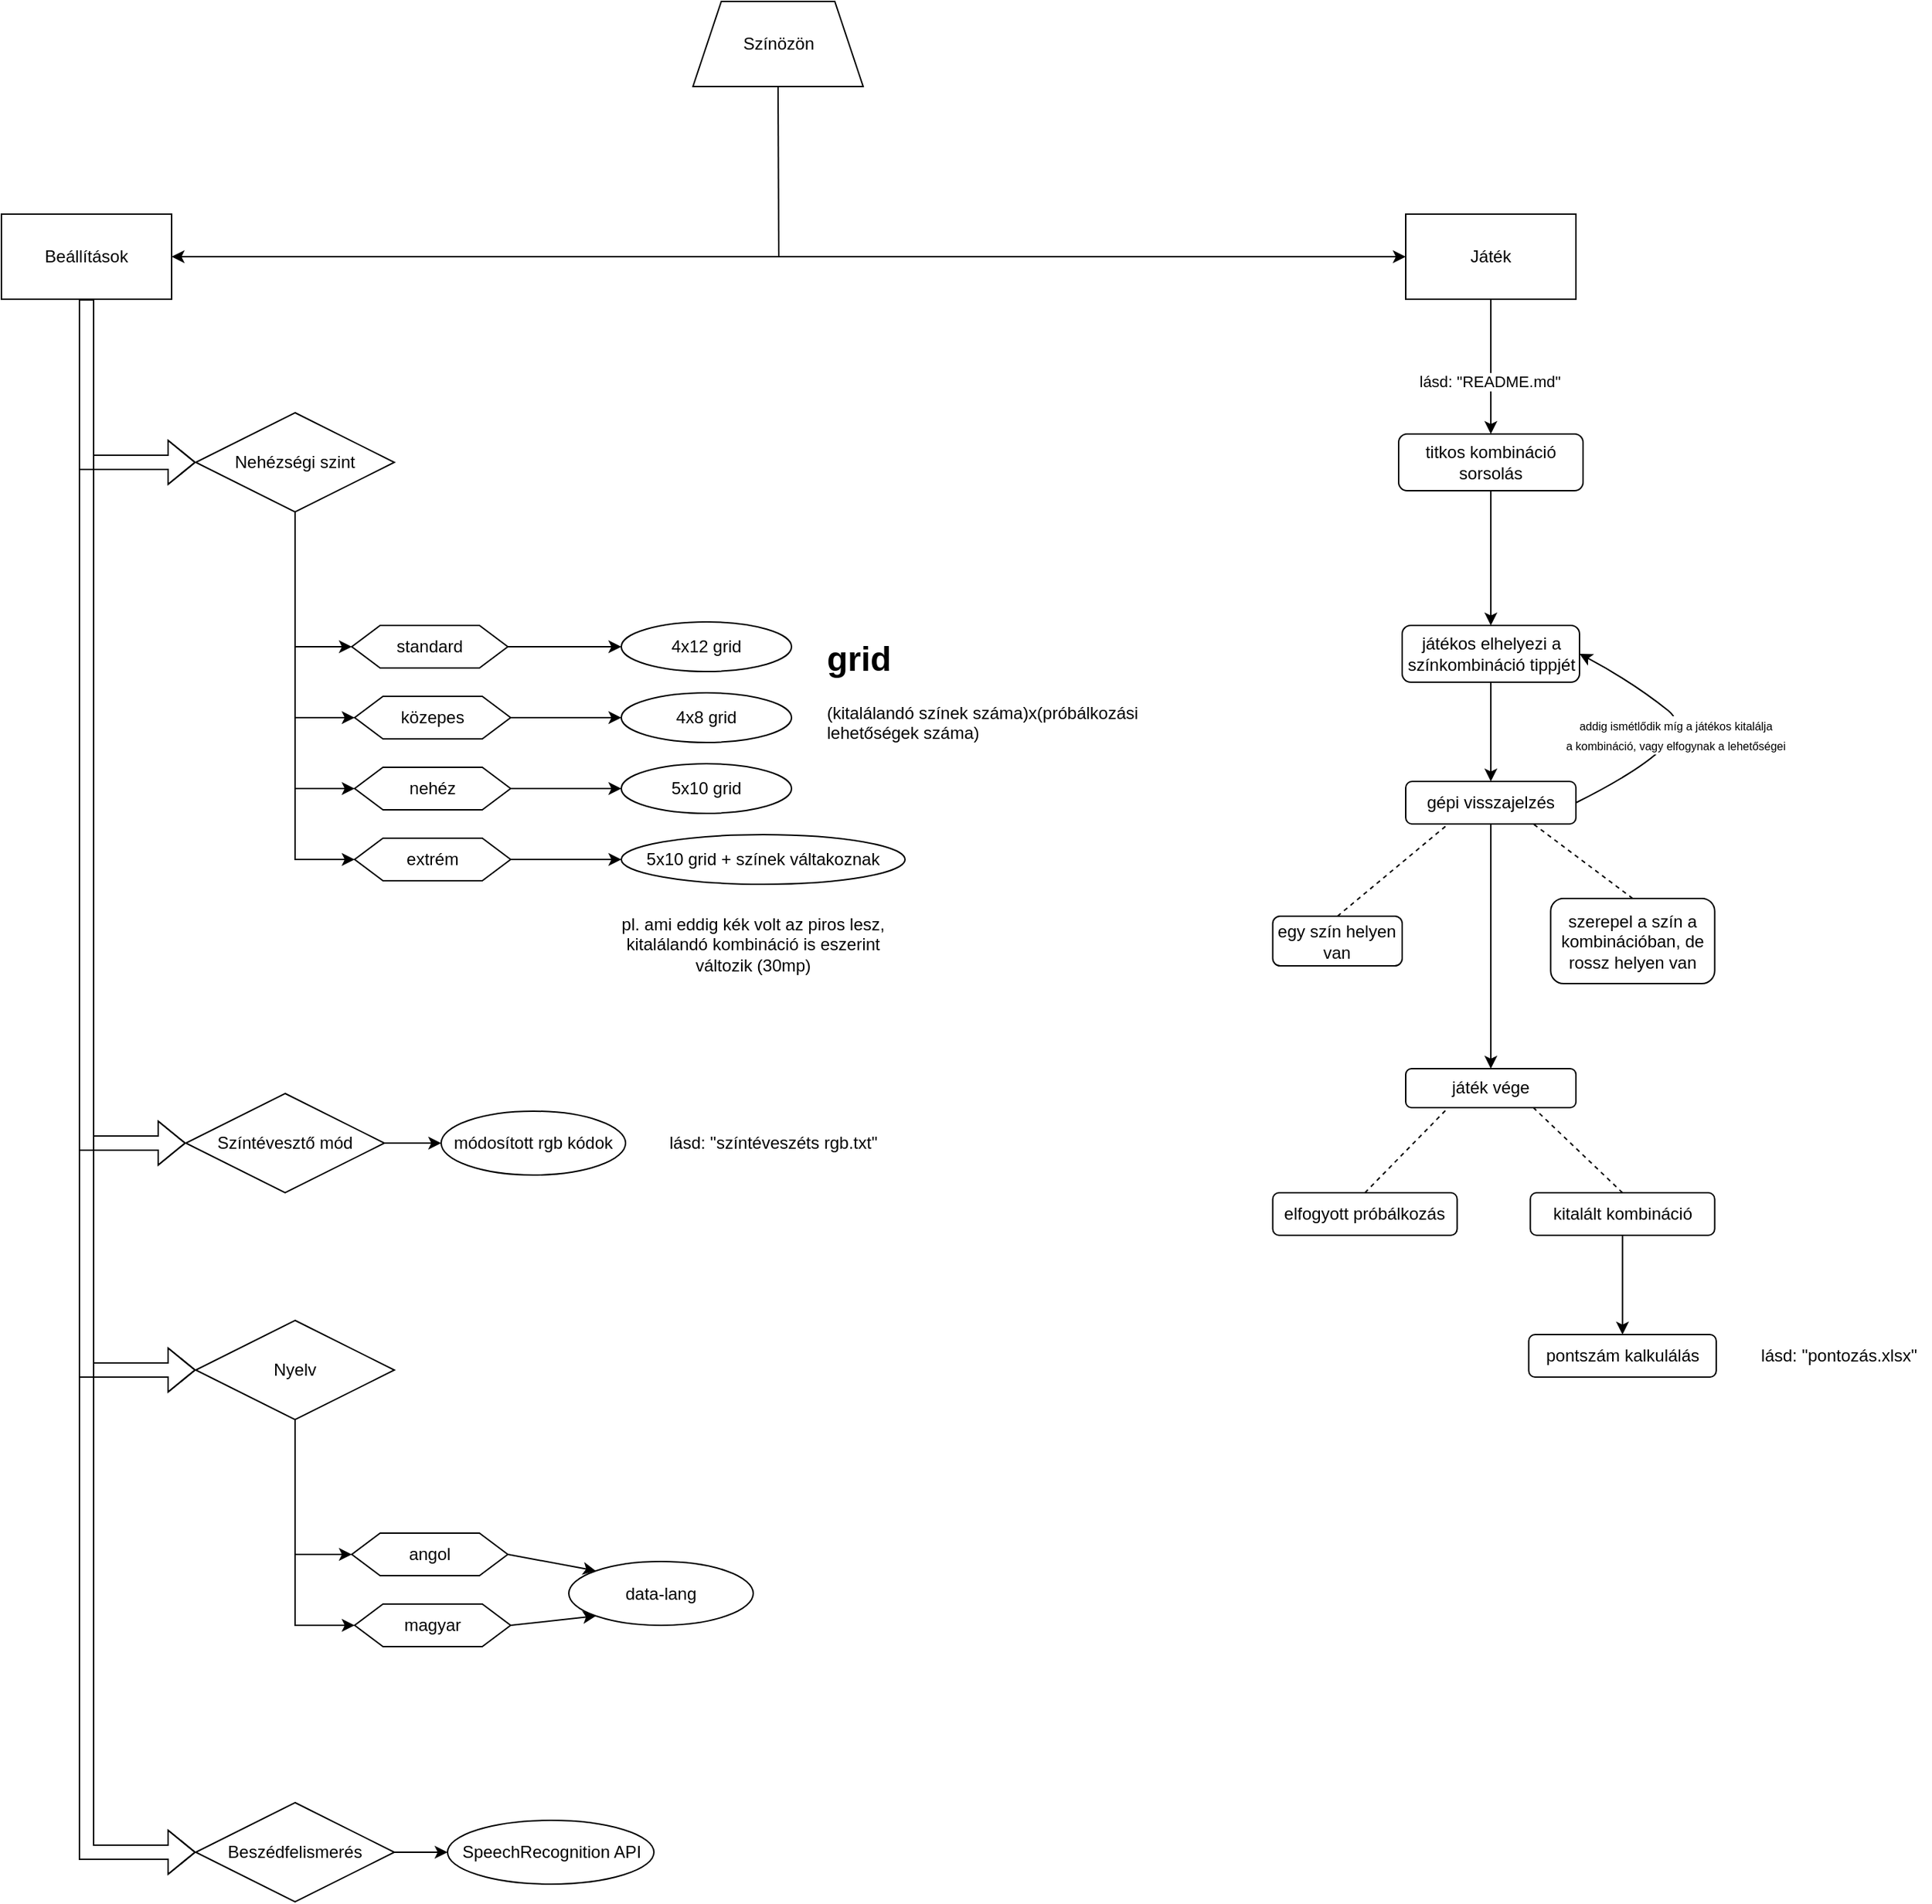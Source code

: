 <mxfile version="24.9.1">
  <diagram id="C5RBs43oDa-KdzZeNtuy" name="Page-1">
    <mxGraphModel dx="1222" dy="657" grid="1" gridSize="10" guides="1" tooltips="1" connect="1" arrows="1" fold="1" page="1" pageScale="1" pageWidth="827" pageHeight="1169" math="0" shadow="0">
      <root>
        <mxCell id="WIyWlLk6GJQsqaUBKTNV-0" />
        <mxCell id="WIyWlLk6GJQsqaUBKTNV-1" parent="WIyWlLk6GJQsqaUBKTNV-0" />
        <mxCell id="AWrgmrOuO5pUWe4rCcrW-7" value="Beállítások" style="rounded=0;whiteSpace=wrap;html=1;" parent="WIyWlLk6GJQsqaUBKTNV-1" vertex="1">
          <mxGeometry x="-750" y="230" width="120" height="60" as="geometry" />
        </mxCell>
        <mxCell id="AWrgmrOuO5pUWe4rCcrW-8" value="Játék" style="rounded=0;whiteSpace=wrap;html=1;" parent="WIyWlLk6GJQsqaUBKTNV-1" vertex="1">
          <mxGeometry x="240" y="230" width="120" height="60" as="geometry" />
        </mxCell>
        <mxCell id="AWrgmrOuO5pUWe4rCcrW-11" value="" style="endArrow=classic;startArrow=classic;html=1;rounded=0;entryX=0;entryY=0.5;entryDx=0;entryDy=0;exitX=1;exitY=0.5;exitDx=0;exitDy=0;" parent="WIyWlLk6GJQsqaUBKTNV-1" source="AWrgmrOuO5pUWe4rCcrW-7" target="AWrgmrOuO5pUWe4rCcrW-8" edge="1">
          <mxGeometry width="50" height="50" relative="1" as="geometry">
            <mxPoint x="-590" y="285" as="sourcePoint" />
            <mxPoint x="-540" y="235" as="targetPoint" />
            <Array as="points">
              <mxPoint x="-200" y="260" />
            </Array>
          </mxGeometry>
        </mxCell>
        <mxCell id="AWrgmrOuO5pUWe4rCcrW-12" value="Nehézségi szint" style="rhombus;whiteSpace=wrap;html=1;" parent="WIyWlLk6GJQsqaUBKTNV-1" vertex="1">
          <mxGeometry x="-613" y="370" width="140" height="70" as="geometry" />
        </mxCell>
        <mxCell id="AWrgmrOuO5pUWe4rCcrW-15" value="Színtévesztő mód" style="rhombus;whiteSpace=wrap;html=1;" parent="WIyWlLk6GJQsqaUBKTNV-1" vertex="1">
          <mxGeometry x="-620" y="850" width="140" height="70" as="geometry" />
        </mxCell>
        <mxCell id="AWrgmrOuO5pUWe4rCcrW-17" value="" style="endArrow=classic;html=1;rounded=0;exitX=1;exitY=0.5;exitDx=0;exitDy=0;entryX=0;entryY=0.5;entryDx=0;entryDy=0;" parent="WIyWlLk6GJQsqaUBKTNV-1" source="AWrgmrOuO5pUWe4rCcrW-15" target="AWrgmrOuO5pUWe4rCcrW-19" edge="1">
          <mxGeometry width="50" height="50" relative="1" as="geometry">
            <mxPoint x="-440" y="890" as="sourcePoint" />
            <mxPoint x="-420" y="885" as="targetPoint" />
          </mxGeometry>
        </mxCell>
        <mxCell id="AWrgmrOuO5pUWe4rCcrW-18" value="Színözön" style="shape=trapezoid;perimeter=trapezoidPerimeter;whiteSpace=wrap;html=1;fixedSize=1;" parent="WIyWlLk6GJQsqaUBKTNV-1" vertex="1">
          <mxGeometry x="-262.5" y="80" width="120" height="60" as="geometry" />
        </mxCell>
        <mxCell id="AWrgmrOuO5pUWe4rCcrW-19" value="módosított rgb kódok" style="ellipse;whiteSpace=wrap;html=1;" parent="WIyWlLk6GJQsqaUBKTNV-1" vertex="1">
          <mxGeometry x="-440" y="862.5" width="130" height="45" as="geometry" />
        </mxCell>
        <mxCell id="AWrgmrOuO5pUWe4rCcrW-23" value="lásd: &quot;színtéveszéts rgb.txt&quot;" style="text;strokeColor=none;fillColor=none;align=left;verticalAlign=middle;spacingLeft=4;spacingRight=4;overflow=hidden;points=[[0,0.5],[1,0.5]];portConstraint=eastwest;rotatable=0;whiteSpace=wrap;html=1;" parent="WIyWlLk6GJQsqaUBKTNV-1" vertex="1">
          <mxGeometry x="-285" y="870" width="165" height="30" as="geometry" />
        </mxCell>
        <mxCell id="AWrgmrOuO5pUWe4rCcrW-24" value="data-lang" style="ellipse;whiteSpace=wrap;html=1;" parent="WIyWlLk6GJQsqaUBKTNV-1" vertex="1">
          <mxGeometry x="-350" y="1180" width="130" height="45" as="geometry" />
        </mxCell>
        <mxCell id="AWrgmrOuO5pUWe4rCcrW-28" value="standard" style="shape=hexagon;perimeter=hexagonPerimeter2;whiteSpace=wrap;html=1;fixedSize=1;" parent="WIyWlLk6GJQsqaUBKTNV-1" vertex="1">
          <mxGeometry x="-503" y="520" width="110" height="30" as="geometry" />
        </mxCell>
        <mxCell id="AWrgmrOuO5pUWe4rCcrW-29" value="közepes" style="shape=hexagon;perimeter=hexagonPerimeter2;whiteSpace=wrap;html=1;fixedSize=1;" parent="WIyWlLk6GJQsqaUBKTNV-1" vertex="1">
          <mxGeometry x="-501" y="570" width="110" height="30" as="geometry" />
        </mxCell>
        <mxCell id="AWrgmrOuO5pUWe4rCcrW-30" value="nehéz" style="shape=hexagon;perimeter=hexagonPerimeter2;whiteSpace=wrap;html=1;fixedSize=1;" parent="WIyWlLk6GJQsqaUBKTNV-1" vertex="1">
          <mxGeometry x="-501" y="620" width="110" height="30" as="geometry" />
        </mxCell>
        <mxCell id="AWrgmrOuO5pUWe4rCcrW-32" value="extrém" style="shape=hexagon;perimeter=hexagonPerimeter2;whiteSpace=wrap;html=1;fixedSize=1;" parent="WIyWlLk6GJQsqaUBKTNV-1" vertex="1">
          <mxGeometry x="-501" y="670" width="110" height="30" as="geometry" />
        </mxCell>
        <mxCell id="AWrgmrOuO5pUWe4rCcrW-33" value="" style="endArrow=classic;html=1;rounded=0;entryX=0;entryY=0.5;entryDx=0;entryDy=0;" parent="WIyWlLk6GJQsqaUBKTNV-1" target="AWrgmrOuO5pUWe4rCcrW-28" edge="1">
          <mxGeometry width="50" height="50" relative="1" as="geometry">
            <mxPoint x="-543" y="440" as="sourcePoint" />
            <mxPoint x="-488" y="490" as="targetPoint" />
            <Array as="points">
              <mxPoint x="-543" y="535" />
            </Array>
          </mxGeometry>
        </mxCell>
        <mxCell id="AWrgmrOuO5pUWe4rCcrW-35" value="" style="endArrow=classic;html=1;rounded=0;entryX=0;entryY=0.5;entryDx=0;entryDy=0;" parent="WIyWlLk6GJQsqaUBKTNV-1" target="AWrgmrOuO5pUWe4rCcrW-29" edge="1">
          <mxGeometry width="50" height="50" relative="1" as="geometry">
            <mxPoint x="-543" y="440" as="sourcePoint" />
            <mxPoint x="-421" y="510" as="targetPoint" />
            <Array as="points">
              <mxPoint x="-543" y="585" />
            </Array>
          </mxGeometry>
        </mxCell>
        <mxCell id="AWrgmrOuO5pUWe4rCcrW-36" value="" style="endArrow=classic;html=1;rounded=0;exitX=0.5;exitY=1;exitDx=0;exitDy=0;entryX=0;entryY=0.5;entryDx=0;entryDy=0;" parent="WIyWlLk6GJQsqaUBKTNV-1" source="AWrgmrOuO5pUWe4rCcrW-12" target="AWrgmrOuO5pUWe4rCcrW-30" edge="1">
          <mxGeometry width="50" height="50" relative="1" as="geometry">
            <mxPoint x="-473" y="445" as="sourcePoint" />
            <mxPoint x="-435.5" y="530" as="targetPoint" />
            <Array as="points">
              <mxPoint x="-543" y="635" />
            </Array>
          </mxGeometry>
        </mxCell>
        <mxCell id="AWrgmrOuO5pUWe4rCcrW-37" value="" style="endArrow=classic;html=1;rounded=0;exitX=0.5;exitY=1;exitDx=0;exitDy=0;entryX=0;entryY=0.5;entryDx=0;entryDy=0;" parent="WIyWlLk6GJQsqaUBKTNV-1" source="AWrgmrOuO5pUWe4rCcrW-12" target="AWrgmrOuO5pUWe4rCcrW-32" edge="1">
          <mxGeometry width="50" height="50" relative="1" as="geometry">
            <mxPoint x="-473" y="445" as="sourcePoint" />
            <mxPoint x="-461" y="590" as="targetPoint" />
            <Array as="points">
              <mxPoint x="-543" y="685" />
            </Array>
          </mxGeometry>
        </mxCell>
        <mxCell id="AWrgmrOuO5pUWe4rCcrW-38" value="" style="endArrow=classic;html=1;rounded=0;exitX=1;exitY=0.5;exitDx=0;exitDy=0;entryX=0;entryY=0.5;entryDx=0;entryDy=0;" parent="WIyWlLk6GJQsqaUBKTNV-1" source="AWrgmrOuO5pUWe4rCcrW-28" target="AWrgmrOuO5pUWe4rCcrW-39" edge="1">
          <mxGeometry width="50" height="50" relative="1" as="geometry">
            <mxPoint x="-283" y="460" as="sourcePoint" />
            <mxPoint x="-243" y="445" as="targetPoint" />
          </mxGeometry>
        </mxCell>
        <mxCell id="AWrgmrOuO5pUWe4rCcrW-39" value="4x12 grid" style="ellipse;whiteSpace=wrap;html=1;" parent="WIyWlLk6GJQsqaUBKTNV-1" vertex="1">
          <mxGeometry x="-313" y="517.5" width="120" height="35" as="geometry" />
        </mxCell>
        <mxCell id="AWrgmrOuO5pUWe4rCcrW-40" value="" style="endArrow=classic;html=1;rounded=0;exitX=1;exitY=0.5;exitDx=0;exitDy=0;entryX=0;entryY=0.5;entryDx=0;entryDy=0;" parent="WIyWlLk6GJQsqaUBKTNV-1" source="AWrgmrOuO5pUWe4rCcrW-29" target="AWrgmrOuO5pUWe4rCcrW-41" edge="1">
          <mxGeometry width="50" height="50" relative="1" as="geometry">
            <mxPoint x="-393" y="575" as="sourcePoint" />
            <mxPoint x="-243" y="497.5" as="targetPoint" />
          </mxGeometry>
        </mxCell>
        <mxCell id="AWrgmrOuO5pUWe4rCcrW-41" value="4x8 grid" style="ellipse;whiteSpace=wrap;html=1;" parent="WIyWlLk6GJQsqaUBKTNV-1" vertex="1">
          <mxGeometry x="-313" y="567.5" width="120" height="35" as="geometry" />
        </mxCell>
        <mxCell id="AWrgmrOuO5pUWe4rCcrW-42" value="" style="endArrow=classic;html=1;rounded=0;exitX=1;exitY=0.5;exitDx=0;exitDy=0;entryX=0;entryY=0.5;entryDx=0;entryDy=0;" parent="WIyWlLk6GJQsqaUBKTNV-1" source="AWrgmrOuO5pUWe4rCcrW-30" target="AWrgmrOuO5pUWe4rCcrW-43" edge="1">
          <mxGeometry width="50" height="50" relative="1" as="geometry">
            <mxPoint x="-323" y="675" as="sourcePoint" />
            <mxPoint x="-313" y="635" as="targetPoint" />
          </mxGeometry>
        </mxCell>
        <mxCell id="AWrgmrOuO5pUWe4rCcrW-43" value="5x10 grid" style="ellipse;whiteSpace=wrap;html=1;" parent="WIyWlLk6GJQsqaUBKTNV-1" vertex="1">
          <mxGeometry x="-313" y="617.5" width="120" height="35" as="geometry" />
        </mxCell>
        <mxCell id="AWrgmrOuO5pUWe4rCcrW-44" value="5x10 grid + színek váltakoznak" style="ellipse;whiteSpace=wrap;html=1;" parent="WIyWlLk6GJQsqaUBKTNV-1" vertex="1">
          <mxGeometry x="-313" y="667.5" width="200" height="35" as="geometry" />
        </mxCell>
        <mxCell id="AWrgmrOuO5pUWe4rCcrW-45" value="" style="endArrow=classic;html=1;rounded=0;exitX=1;exitY=0.5;exitDx=0;exitDy=0;entryX=0;entryY=0.5;entryDx=0;entryDy=0;" parent="WIyWlLk6GJQsqaUBKTNV-1" source="AWrgmrOuO5pUWe4rCcrW-32" target="AWrgmrOuO5pUWe4rCcrW-44" edge="1">
          <mxGeometry width="50" height="50" relative="1" as="geometry">
            <mxPoint x="-293" y="680" as="sourcePoint" />
            <mxPoint x="-243" y="630" as="targetPoint" />
          </mxGeometry>
        </mxCell>
        <mxCell id="AWrgmrOuO5pUWe4rCcrW-47" value="&lt;div&gt;&lt;span style=&quot;background-color: initial;&quot;&gt;pl. ami eddig kék volt az piros lesz, kitalálandó kombináció is eszerint változik (30mp)&lt;/span&gt;&lt;/div&gt;" style="text;html=1;align=center;verticalAlign=middle;whiteSpace=wrap;rounded=0;" parent="WIyWlLk6GJQsqaUBKTNV-1" vertex="1">
          <mxGeometry x="-320" y="730" width="200" height="30" as="geometry" />
        </mxCell>
        <mxCell id="AWrgmrOuO5pUWe4rCcrW-49" value="&lt;h1 style=&quot;margin-top: 0px;&quot;&gt;grid&lt;/h1&gt;&lt;p&gt;(kitalálandó színek száma)x(próbálkozási lehetőségek száma)&lt;/p&gt;" style="text;html=1;whiteSpace=wrap;overflow=hidden;rounded=0;" parent="WIyWlLk6GJQsqaUBKTNV-1" vertex="1">
          <mxGeometry x="-170" y="522.5" width="250" height="80" as="geometry" />
        </mxCell>
        <mxCell id="AWrgmrOuO5pUWe4rCcrW-50" value="Beszédfelismerés" style="rhombus;whiteSpace=wrap;html=1;" parent="WIyWlLk6GJQsqaUBKTNV-1" vertex="1">
          <mxGeometry x="-613" y="1350" width="140" height="70" as="geometry" />
        </mxCell>
        <mxCell id="AWrgmrOuO5pUWe4rCcrW-51" value="" style="endArrow=classic;html=1;rounded=0;exitX=1;exitY=0.5;exitDx=0;exitDy=0;entryX=0;entryY=0.5;entryDx=0;entryDy=0;" parent="WIyWlLk6GJQsqaUBKTNV-1" source="AWrgmrOuO5pUWe4rCcrW-50" target="AWrgmrOuO5pUWe4rCcrW-52" edge="1">
          <mxGeometry width="50" height="50" relative="1" as="geometry">
            <mxPoint x="-280" y="1260" as="sourcePoint" />
            <mxPoint x="-230" y="1210" as="targetPoint" />
          </mxGeometry>
        </mxCell>
        <mxCell id="AWrgmrOuO5pUWe4rCcrW-52" value="SpeechRecognition API" style="ellipse;whiteSpace=wrap;html=1;" parent="WIyWlLk6GJQsqaUBKTNV-1" vertex="1">
          <mxGeometry x="-435.5" y="1362.5" width="145.5" height="45" as="geometry" />
        </mxCell>
        <mxCell id="AWrgmrOuO5pUWe4rCcrW-58" value="Nyelv" style="rhombus;whiteSpace=wrap;html=1;" parent="WIyWlLk6GJQsqaUBKTNV-1" vertex="1">
          <mxGeometry x="-613" y="1010" width="140" height="70" as="geometry" />
        </mxCell>
        <mxCell id="AWrgmrOuO5pUWe4rCcrW-59" value="angol" style="shape=hexagon;perimeter=hexagonPerimeter2;whiteSpace=wrap;html=1;fixedSize=1;" parent="WIyWlLk6GJQsqaUBKTNV-1" vertex="1">
          <mxGeometry x="-503" y="1160" width="110" height="30" as="geometry" />
        </mxCell>
        <mxCell id="AWrgmrOuO5pUWe4rCcrW-60" value="magyar" style="shape=hexagon;perimeter=hexagonPerimeter2;whiteSpace=wrap;html=1;fixedSize=1;" parent="WIyWlLk6GJQsqaUBKTNV-1" vertex="1">
          <mxGeometry x="-501" y="1210" width="110" height="30" as="geometry" />
        </mxCell>
        <mxCell id="AWrgmrOuO5pUWe4rCcrW-61" value="" style="endArrow=classic;html=1;rounded=0;exitX=0.5;exitY=1;exitDx=0;exitDy=0;entryX=0;entryY=0.5;entryDx=0;entryDy=0;" parent="WIyWlLk6GJQsqaUBKTNV-1" source="AWrgmrOuO5pUWe4rCcrW-58" target="AWrgmrOuO5pUWe4rCcrW-59" edge="1">
          <mxGeometry width="50" height="50" relative="1" as="geometry">
            <mxPoint x="-773" y="1060" as="sourcePoint" />
            <mxPoint x="-723" y="1010" as="targetPoint" />
            <Array as="points">
              <mxPoint x="-543" y="1175" />
            </Array>
          </mxGeometry>
        </mxCell>
        <mxCell id="AWrgmrOuO5pUWe4rCcrW-62" value="" style="endArrow=classic;html=1;rounded=0;exitX=0.5;exitY=1;exitDx=0;exitDy=0;entryX=0;entryY=0.5;entryDx=0;entryDy=0;" parent="WIyWlLk6GJQsqaUBKTNV-1" source="AWrgmrOuO5pUWe4rCcrW-58" target="AWrgmrOuO5pUWe4rCcrW-60" edge="1">
          <mxGeometry width="50" height="50" relative="1" as="geometry">
            <mxPoint x="-533" y="1090" as="sourcePoint" />
            <mxPoint x="-493" y="1185" as="targetPoint" />
            <Array as="points">
              <mxPoint x="-543" y="1225" />
            </Array>
          </mxGeometry>
        </mxCell>
        <mxCell id="AWrgmrOuO5pUWe4rCcrW-63" value="" style="endArrow=classic;html=1;rounded=0;exitX=1;exitY=0.5;exitDx=0;exitDy=0;entryX=0;entryY=0;entryDx=0;entryDy=0;" parent="WIyWlLk6GJQsqaUBKTNV-1" source="AWrgmrOuO5pUWe4rCcrW-59" target="AWrgmrOuO5pUWe4rCcrW-24" edge="1">
          <mxGeometry width="50" height="50" relative="1" as="geometry">
            <mxPoint x="-350" y="1020" as="sourcePoint" />
            <mxPoint x="-300" y="970" as="targetPoint" />
          </mxGeometry>
        </mxCell>
        <mxCell id="AWrgmrOuO5pUWe4rCcrW-64" value="" style="endArrow=classic;html=1;rounded=0;exitX=1;exitY=0.5;exitDx=0;exitDy=0;entryX=0;entryY=1;entryDx=0;entryDy=0;" parent="WIyWlLk6GJQsqaUBKTNV-1" source="AWrgmrOuO5pUWe4rCcrW-60" target="AWrgmrOuO5pUWe4rCcrW-24" edge="1">
          <mxGeometry width="50" height="50" relative="1" as="geometry">
            <mxPoint x="-350" y="1020" as="sourcePoint" />
            <mxPoint x="-300" y="970" as="targetPoint" />
          </mxGeometry>
        </mxCell>
        <mxCell id="AWrgmrOuO5pUWe4rCcrW-71" value="" style="shape=flexArrow;endArrow=classic;html=1;rounded=0;exitX=0.5;exitY=1;exitDx=0;exitDy=0;entryX=0;entryY=0.5;entryDx=0;entryDy=0;" parent="WIyWlLk6GJQsqaUBKTNV-1" source="AWrgmrOuO5pUWe4rCcrW-7" target="AWrgmrOuO5pUWe4rCcrW-50" edge="1">
          <mxGeometry width="50" height="50" relative="1" as="geometry">
            <mxPoint x="-460" y="1310" as="sourcePoint" />
            <mxPoint x="-410" y="1260" as="targetPoint" />
            <Array as="points">
              <mxPoint x="-690" y="1385" />
            </Array>
          </mxGeometry>
        </mxCell>
        <mxCell id="AWrgmrOuO5pUWe4rCcrW-75" value="" style="shape=flexArrow;endArrow=classic;html=1;rounded=0;entryX=0;entryY=0.5;entryDx=0;entryDy=0;" parent="WIyWlLk6GJQsqaUBKTNV-1" target="AWrgmrOuO5pUWe4rCcrW-58" edge="1">
          <mxGeometry width="50" height="50" relative="1" as="geometry">
            <mxPoint x="-690" y="290" as="sourcePoint" />
            <mxPoint x="-603" y="1395" as="targetPoint" />
            <Array as="points">
              <mxPoint x="-690" y="1045" />
            </Array>
          </mxGeometry>
        </mxCell>
        <mxCell id="AWrgmrOuO5pUWe4rCcrW-76" value="" style="shape=flexArrow;endArrow=classic;html=1;rounded=0;entryX=0;entryY=0.5;entryDx=0;entryDy=0;" parent="WIyWlLk6GJQsqaUBKTNV-1" target="AWrgmrOuO5pUWe4rCcrW-15" edge="1">
          <mxGeometry width="50" height="50" relative="1" as="geometry">
            <mxPoint x="-690" y="290" as="sourcePoint" />
            <mxPoint x="-603" y="1055" as="targetPoint" />
            <Array as="points">
              <mxPoint x="-690" y="885" />
            </Array>
          </mxGeometry>
        </mxCell>
        <mxCell id="AWrgmrOuO5pUWe4rCcrW-77" value="" style="shape=flexArrow;endArrow=classic;html=1;rounded=0;exitX=0.5;exitY=1;exitDx=0;exitDy=0;entryX=0;entryY=0.5;entryDx=0;entryDy=0;" parent="WIyWlLk6GJQsqaUBKTNV-1" source="AWrgmrOuO5pUWe4rCcrW-7" target="AWrgmrOuO5pUWe4rCcrW-12" edge="1">
          <mxGeometry width="50" height="50" relative="1" as="geometry">
            <mxPoint x="-620" y="430" as="sourcePoint" />
            <mxPoint x="-570" y="380" as="targetPoint" />
            <Array as="points">
              <mxPoint x="-690" y="405" />
            </Array>
          </mxGeometry>
        </mxCell>
        <mxCell id="AWrgmrOuO5pUWe4rCcrW-79" value="" style="endArrow=none;html=1;rounded=0;exitX=0.5;exitY=1;exitDx=0;exitDy=0;" parent="WIyWlLk6GJQsqaUBKTNV-1" source="AWrgmrOuO5pUWe4rCcrW-18" edge="1">
          <mxGeometry width="50" height="50" relative="1" as="geometry">
            <mxPoint x="-260" y="370" as="sourcePoint" />
            <mxPoint x="-202" y="260" as="targetPoint" />
          </mxGeometry>
        </mxCell>
        <mxCell id="jEZtj6TSkQuAkS2Re_JT-9" value="" style="endArrow=classic;html=1;rounded=0;exitX=0.5;exitY=1;exitDx=0;exitDy=0;entryX=0.5;entryY=0;entryDx=0;entryDy=0;" parent="WIyWlLk6GJQsqaUBKTNV-1" source="AWrgmrOuO5pUWe4rCcrW-8" target="jEZtj6TSkQuAkS2Re_JT-11" edge="1">
          <mxGeometry width="50" height="50" relative="1" as="geometry">
            <mxPoint x="390" y="490" as="sourcePoint" />
            <mxPoint x="300" y="420" as="targetPoint" />
          </mxGeometry>
        </mxCell>
        <mxCell id="jEZtj6TSkQuAkS2Re_JT-50" value="lásd: &quot;README.md&quot;" style="edgeLabel;html=1;align=center;verticalAlign=middle;resizable=0;points=[];" parent="jEZtj6TSkQuAkS2Re_JT-9" vertex="1" connectable="0">
          <mxGeometry x="0.225" y="-1" relative="1" as="geometry">
            <mxPoint as="offset" />
          </mxGeometry>
        </mxCell>
        <mxCell id="jEZtj6TSkQuAkS2Re_JT-11" value="titkos kombináció sorsolás" style="rounded=1;whiteSpace=wrap;html=1;" parent="WIyWlLk6GJQsqaUBKTNV-1" vertex="1">
          <mxGeometry x="235" y="385" width="130" height="40" as="geometry" />
        </mxCell>
        <mxCell id="jEZtj6TSkQuAkS2Re_JT-13" value="" style="endArrow=classic;html=1;rounded=0;exitX=0.5;exitY=1;exitDx=0;exitDy=0;entryX=0.5;entryY=0;entryDx=0;entryDy=0;" parent="WIyWlLk6GJQsqaUBKTNV-1" source="jEZtj6TSkQuAkS2Re_JT-11" target="jEZtj6TSkQuAkS2Re_JT-14" edge="1">
          <mxGeometry width="50" height="50" relative="1" as="geometry">
            <mxPoint x="299.6" y="430" as="sourcePoint" />
            <mxPoint x="300" y="520" as="targetPoint" />
          </mxGeometry>
        </mxCell>
        <mxCell id="jEZtj6TSkQuAkS2Re_JT-14" value="játékos elhelyezi a színkombináció tippjét" style="rounded=1;whiteSpace=wrap;html=1;" parent="WIyWlLk6GJQsqaUBKTNV-1" vertex="1">
          <mxGeometry x="237.5" y="520" width="125" height="40" as="geometry" />
        </mxCell>
        <mxCell id="jEZtj6TSkQuAkS2Re_JT-28" value="egy szín helyen van" style="rounded=1;whiteSpace=wrap;html=1;" parent="WIyWlLk6GJQsqaUBKTNV-1" vertex="1">
          <mxGeometry x="146.25" y="725" width="91.25" height="35" as="geometry" />
        </mxCell>
        <mxCell id="jEZtj6TSkQuAkS2Re_JT-30" value="szerepel a szín a kombinációban, de rossz helyen van" style="rounded=1;whiteSpace=wrap;html=1;" parent="WIyWlLk6GJQsqaUBKTNV-1" vertex="1">
          <mxGeometry x="342.19" y="712.5" width="115.62" height="60" as="geometry" />
        </mxCell>
        <mxCell id="jEZtj6TSkQuAkS2Re_JT-34" value="gépi visszajelzés" style="rounded=1;whiteSpace=wrap;html=1;" parent="WIyWlLk6GJQsqaUBKTNV-1" vertex="1">
          <mxGeometry x="240" y="630" width="120" height="30" as="geometry" />
        </mxCell>
        <mxCell id="jEZtj6TSkQuAkS2Re_JT-35" value="" style="endArrow=classic;html=1;rounded=0;exitX=0.5;exitY=1;exitDx=0;exitDy=0;entryX=0.5;entryY=0;entryDx=0;entryDy=0;" parent="WIyWlLk6GJQsqaUBKTNV-1" source="jEZtj6TSkQuAkS2Re_JT-14" target="jEZtj6TSkQuAkS2Re_JT-34" edge="1">
          <mxGeometry width="50" height="50" relative="1" as="geometry">
            <mxPoint x="160" y="680" as="sourcePoint" />
            <mxPoint x="210" y="630" as="targetPoint" />
          </mxGeometry>
        </mxCell>
        <mxCell id="jEZtj6TSkQuAkS2Re_JT-36" value="" style="endArrow=none;dashed=1;html=1;rounded=0;exitX=0.5;exitY=0;exitDx=0;exitDy=0;entryX=0.25;entryY=1;entryDx=0;entryDy=0;" parent="WIyWlLk6GJQsqaUBKTNV-1" source="jEZtj6TSkQuAkS2Re_JT-28" target="jEZtj6TSkQuAkS2Re_JT-34" edge="1">
          <mxGeometry width="50" height="50" relative="1" as="geometry">
            <mxPoint x="160" y="680" as="sourcePoint" />
            <mxPoint x="210" y="630" as="targetPoint" />
          </mxGeometry>
        </mxCell>
        <mxCell id="jEZtj6TSkQuAkS2Re_JT-37" value="" style="endArrow=none;dashed=1;html=1;rounded=0;exitX=0.5;exitY=0;exitDx=0;exitDy=0;entryX=0.75;entryY=1;entryDx=0;entryDy=0;" parent="WIyWlLk6GJQsqaUBKTNV-1" source="jEZtj6TSkQuAkS2Re_JT-30" target="jEZtj6TSkQuAkS2Re_JT-34" edge="1">
          <mxGeometry width="50" height="50" relative="1" as="geometry">
            <mxPoint x="160" y="680" as="sourcePoint" />
            <mxPoint x="210" y="630" as="targetPoint" />
          </mxGeometry>
        </mxCell>
        <mxCell id="jEZtj6TSkQuAkS2Re_JT-40" value="" style="curved=1;endArrow=classic;html=1;rounded=0;entryX=1;entryY=0.5;entryDx=0;entryDy=0;exitX=1;exitY=0.5;exitDx=0;exitDy=0;" parent="WIyWlLk6GJQsqaUBKTNV-1" source="jEZtj6TSkQuAkS2Re_JT-34" target="jEZtj6TSkQuAkS2Re_JT-14" edge="1">
          <mxGeometry width="50" height="50" relative="1" as="geometry">
            <mxPoint x="390" y="620" as="sourcePoint" />
            <mxPoint x="440" y="570" as="targetPoint" />
            <Array as="points">
              <mxPoint x="450" y="600" />
              <mxPoint x="400" y="560" />
            </Array>
          </mxGeometry>
        </mxCell>
        <mxCell id="jEZtj6TSkQuAkS2Re_JT-41" value="&lt;font style=&quot;font-size: 8px;&quot;&gt;addig ismétlődik míg a játékos kitalálja&lt;/font&gt;&lt;div&gt;&lt;font style=&quot;font-size: 8px;&quot;&gt;a kombináció, vagy elfogynak a lehetőségei&lt;/font&gt;&lt;/div&gt;" style="edgeLabel;html=1;align=center;verticalAlign=middle;resizable=0;points=[];" parent="jEZtj6TSkQuAkS2Re_JT-40" vertex="1" connectable="0">
          <mxGeometry x="0.145" y="10" relative="1" as="geometry">
            <mxPoint as="offset" />
          </mxGeometry>
        </mxCell>
        <mxCell id="jEZtj6TSkQuAkS2Re_JT-42" value="" style="endArrow=classic;html=1;rounded=0;exitX=0.5;exitY=1;exitDx=0;exitDy=0;entryX=0.5;entryY=0;entryDx=0;entryDy=0;" parent="WIyWlLk6GJQsqaUBKTNV-1" source="jEZtj6TSkQuAkS2Re_JT-34" target="jEZtj6TSkQuAkS2Re_JT-43" edge="1">
          <mxGeometry width="50" height="50" relative="1" as="geometry">
            <mxPoint x="360" y="820" as="sourcePoint" />
            <mxPoint x="300" y="850" as="targetPoint" />
          </mxGeometry>
        </mxCell>
        <mxCell id="jEZtj6TSkQuAkS2Re_JT-43" value="játék vége" style="rounded=1;whiteSpace=wrap;html=1;" parent="WIyWlLk6GJQsqaUBKTNV-1" vertex="1">
          <mxGeometry x="240" y="832.5" width="120" height="27.5" as="geometry" />
        </mxCell>
        <mxCell id="jEZtj6TSkQuAkS2Re_JT-44" value="" style="endArrow=none;dashed=1;html=1;rounded=0;entryX=0.25;entryY=1;entryDx=0;entryDy=0;exitX=0.5;exitY=0;exitDx=0;exitDy=0;" parent="WIyWlLk6GJQsqaUBKTNV-1" source="jEZtj6TSkQuAkS2Re_JT-46" target="jEZtj6TSkQuAkS2Re_JT-43" edge="1">
          <mxGeometry width="50" height="50" relative="1" as="geometry">
            <mxPoint x="220" y="920" as="sourcePoint" />
            <mxPoint x="270" y="870" as="targetPoint" />
          </mxGeometry>
        </mxCell>
        <mxCell id="jEZtj6TSkQuAkS2Re_JT-45" value="" style="endArrow=none;dashed=1;html=1;rounded=0;entryX=0.75;entryY=1;entryDx=0;entryDy=0;exitX=0.5;exitY=0;exitDx=0;exitDy=0;" parent="WIyWlLk6GJQsqaUBKTNV-1" source="jEZtj6TSkQuAkS2Re_JT-47" target="jEZtj6TSkQuAkS2Re_JT-43" edge="1">
          <mxGeometry width="50" height="50" relative="1" as="geometry">
            <mxPoint x="370" y="920" as="sourcePoint" />
            <mxPoint x="280" y="870" as="targetPoint" />
          </mxGeometry>
        </mxCell>
        <mxCell id="jEZtj6TSkQuAkS2Re_JT-46" value="elfogyott próbálkozás" style="rounded=1;whiteSpace=wrap;html=1;" parent="WIyWlLk6GJQsqaUBKTNV-1" vertex="1">
          <mxGeometry x="146.25" y="920" width="130" height="30" as="geometry" />
        </mxCell>
        <mxCell id="jEZtj6TSkQuAkS2Re_JT-47" value="kitalált kombináció" style="rounded=1;whiteSpace=wrap;html=1;" parent="WIyWlLk6GJQsqaUBKTNV-1" vertex="1">
          <mxGeometry x="327.81" y="920" width="130" height="30" as="geometry" />
        </mxCell>
        <mxCell id="jEZtj6TSkQuAkS2Re_JT-48" value="" style="endArrow=classic;html=1;rounded=0;exitX=0.5;exitY=1;exitDx=0;exitDy=0;entryX=0.5;entryY=0;entryDx=0;entryDy=0;" parent="WIyWlLk6GJQsqaUBKTNV-1" source="jEZtj6TSkQuAkS2Re_JT-47" target="jEZtj6TSkQuAkS2Re_JT-49" edge="1">
          <mxGeometry width="50" height="50" relative="1" as="geometry">
            <mxPoint x="60" y="1040" as="sourcePoint" />
            <mxPoint x="393" y="1020" as="targetPoint" />
          </mxGeometry>
        </mxCell>
        <mxCell id="jEZtj6TSkQuAkS2Re_JT-49" value="pontszám kalkulálás" style="rounded=1;whiteSpace=wrap;html=1;" parent="WIyWlLk6GJQsqaUBKTNV-1" vertex="1">
          <mxGeometry x="326.71" y="1020" width="132.19" height="30" as="geometry" />
        </mxCell>
        <mxCell id="jEZtj6TSkQuAkS2Re_JT-51" value="lásd: &quot;pontozás.xlsx&quot;" style="text;html=1;align=center;verticalAlign=middle;resizable=0;points=[];autosize=1;strokeColor=none;fillColor=none;" parent="WIyWlLk6GJQsqaUBKTNV-1" vertex="1">
          <mxGeometry x="480" y="1020" width="130" height="30" as="geometry" />
        </mxCell>
      </root>
    </mxGraphModel>
  </diagram>
</mxfile>
